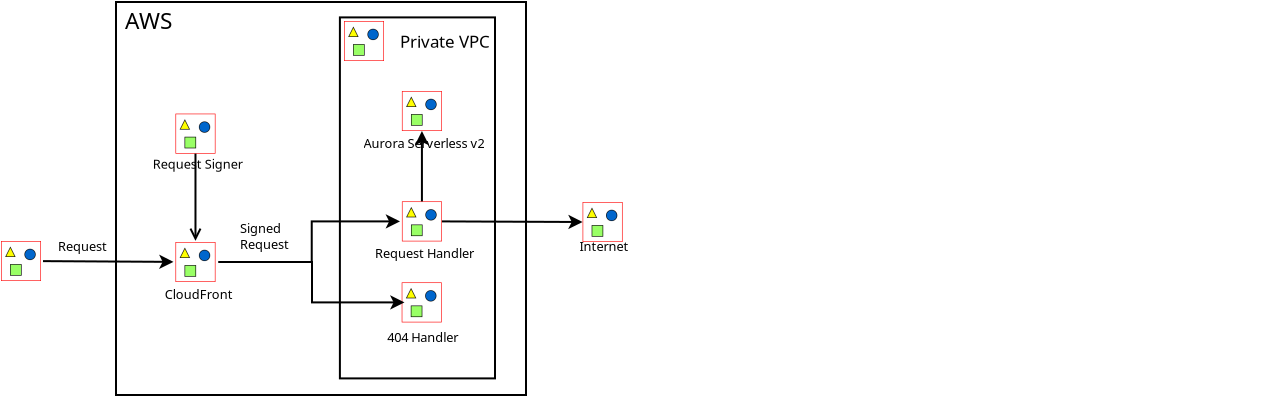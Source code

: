 <?xml version="1.0" encoding="UTF-8"?>
<dia:diagram xmlns:dia="http://www.lysator.liu.se/~alla/dia/">
  <dia:layer name="Background" visible="true" active="true">
    <dia:object type="Standard - Text" version="1" id="O0">
      <dia:attribute name="obj_pos">
        <dia:point val="64.95,21.4"/>
      </dia:attribute>
      <dia:attribute name="obj_bb">
        <dia:rectangle val="64.95,20.76;64.95,21.532"/>
      </dia:attribute>
      <dia:attribute name="text">
        <dia:composite type="text">
          <dia:attribute name="string">
            <dia:string>##</dia:string>
          </dia:attribute>
          <dia:attribute name="font">
            <dia:font family="sans" style="0" name="Helvetica"/>
          </dia:attribute>
          <dia:attribute name="height">
            <dia:real val="0.8"/>
          </dia:attribute>
          <dia:attribute name="pos">
            <dia:point val="64.95,21.4"/>
          </dia:attribute>
          <dia:attribute name="color">
            <dia:color val="#000000"/>
          </dia:attribute>
          <dia:attribute name="alignment">
            <dia:enum val="0"/>
          </dia:attribute>
        </dia:composite>
      </dia:attribute>
      <dia:attribute name="valign">
        <dia:enum val="3"/>
      </dia:attribute>
    </dia:object>
    <dia:group>
      <dia:group>
        <dia:object type="Standard - Box" version="0" id="O1">
          <dia:attribute name="obj_pos">
            <dia:point val="6.6,0.75"/>
          </dia:attribute>
          <dia:attribute name="obj_bb">
            <dia:rectangle val="6.55,0.7;27.15,20.45"/>
          </dia:attribute>
          <dia:attribute name="elem_corner">
            <dia:point val="6.6,0.75"/>
          </dia:attribute>
          <dia:attribute name="elem_width">
            <dia:real val="20.5"/>
          </dia:attribute>
          <dia:attribute name="elem_height">
            <dia:real val="19.65"/>
          </dia:attribute>
          <dia:attribute name="show_background">
            <dia:boolean val="true"/>
          </dia:attribute>
        </dia:object>
        <dia:object type="Standard - Text" version="1" id="O2">
          <dia:attribute name="obj_pos">
            <dia:point val="7.05,2.1"/>
          </dia:attribute>
          <dia:attribute name="obj_bb">
            <dia:rectangle val="7.05,0.97;9.377,2.333"/>
          </dia:attribute>
          <dia:attribute name="text">
            <dia:composite type="text">
              <dia:attribute name="string">
                <dia:string>#AWS#</dia:string>
              </dia:attribute>
              <dia:attribute name="font">
                <dia:font family="sans" style="0" name="Helvetica"/>
              </dia:attribute>
              <dia:attribute name="height">
                <dia:real val="1.411"/>
              </dia:attribute>
              <dia:attribute name="pos">
                <dia:point val="7.05,2.1"/>
              </dia:attribute>
              <dia:attribute name="color">
                <dia:color val="#000000"/>
              </dia:attribute>
              <dia:attribute name="alignment">
                <dia:enum val="0"/>
              </dia:attribute>
            </dia:composite>
          </dia:attribute>
          <dia:attribute name="valign">
            <dia:enum val="3"/>
          </dia:attribute>
        </dia:object>
      </dia:group>
      <dia:group>
        <dia:object type="Standard - Image" version="0" id="O3">
          <dia:attribute name="obj_pos">
            <dia:point val="0.85,12.7"/>
          </dia:attribute>
          <dia:attribute name="obj_bb">
            <dia:rectangle val="0.8,12.65;2.9,14.75"/>
          </dia:attribute>
          <dia:attribute name="elem_corner">
            <dia:point val="0.85,12.7"/>
          </dia:attribute>
          <dia:attribute name="elem_width">
            <dia:real val="2"/>
          </dia:attribute>
          <dia:attribute name="elem_height">
            <dia:real val="2"/>
          </dia:attribute>
          <dia:attribute name="draw_border">
            <dia:boolean val="false"/>
          </dia:attribute>
          <dia:attribute name="keep_aspect">
            <dia:boolean val="true"/>
          </dia:attribute>
          <dia:attribute name="file">
            <dia:string>#Res_User_48_Light.png#</dia:string>
          </dia:attribute>
        </dia:object>
        <dia:group>
          <dia:object type="Standard - Box" version="0" id="O4">
            <dia:attribute name="obj_pos">
              <dia:point val="17.795,1.52"/>
            </dia:attribute>
            <dia:attribute name="obj_bb">
              <dia:rectangle val="17.745,1.47;25.6,19.62"/>
            </dia:attribute>
            <dia:attribute name="elem_corner">
              <dia:point val="17.795,1.52"/>
            </dia:attribute>
            <dia:attribute name="elem_width">
              <dia:real val="7.755"/>
            </dia:attribute>
            <dia:attribute name="elem_height">
              <dia:real val="18.05"/>
            </dia:attribute>
            <dia:attribute name="show_background">
              <dia:boolean val="true"/>
            </dia:attribute>
          </dia:object>
          <dia:object type="Standard - Text" version="1" id="O5">
            <dia:attribute name="obj_pos">
              <dia:point val="20.795,3.036"/>
            </dia:attribute>
            <dia:attribute name="obj_bb">
              <dia:rectangle val="20.795,2.189;25.102,3.211"/>
            </dia:attribute>
            <dia:attribute name="text">
              <dia:composite type="text">
                <dia:attribute name="string">
                  <dia:string>#Private VPC#</dia:string>
                </dia:attribute>
                <dia:attribute name="font">
                  <dia:font family="sans" style="0" name="Helvetica"/>
                </dia:attribute>
                <dia:attribute name="height">
                  <dia:real val="1.058"/>
                </dia:attribute>
                <dia:attribute name="pos">
                  <dia:point val="20.795,3.036"/>
                </dia:attribute>
                <dia:attribute name="color">
                  <dia:color val="#000000"/>
                </dia:attribute>
                <dia:attribute name="alignment">
                  <dia:enum val="0"/>
                </dia:attribute>
              </dia:composite>
            </dia:attribute>
            <dia:attribute name="valign">
              <dia:enum val="3"/>
            </dia:attribute>
          </dia:object>
          <dia:object type="Standard - Image" version="0" id="O6">
            <dia:attribute name="obj_pos">
              <dia:point val="18,1.7"/>
            </dia:attribute>
            <dia:attribute name="obj_bb">
              <dia:rectangle val="17.95,1.65;20.05,3.75"/>
            </dia:attribute>
            <dia:attribute name="elem_corner">
              <dia:point val="18,1.7"/>
            </dia:attribute>
            <dia:attribute name="elem_width">
              <dia:real val="2"/>
            </dia:attribute>
            <dia:attribute name="elem_height">
              <dia:real val="2"/>
            </dia:attribute>
            <dia:attribute name="draw_border">
              <dia:boolean val="false"/>
            </dia:attribute>
            <dia:attribute name="keep_aspect">
              <dia:boolean val="true"/>
            </dia:attribute>
            <dia:attribute name="file">
              <dia:string>#Res_Amazon-VPC_NAT-Gateway_48.png#</dia:string>
            </dia:attribute>
          </dia:object>
        </dia:group>
        <dia:group>
          <dia:object type="Standard - Image" version="0" id="O7">
            <dia:attribute name="obj_pos">
              <dia:point val="9.574,6.332"/>
            </dia:attribute>
            <dia:attribute name="obj_bb">
              <dia:rectangle val="9.524,6.282;11.624,8.383"/>
            </dia:attribute>
            <dia:attribute name="elem_corner">
              <dia:point val="9.574,6.332"/>
            </dia:attribute>
            <dia:attribute name="elem_width">
              <dia:real val="2"/>
            </dia:attribute>
            <dia:attribute name="elem_height">
              <dia:real val="2"/>
            </dia:attribute>
            <dia:attribute name="draw_border">
              <dia:boolean val="false"/>
            </dia:attribute>
            <dia:attribute name="keep_aspect">
              <dia:boolean val="true"/>
            </dia:attribute>
            <dia:attribute name="file">
              <dia:string>#Arch_AWS-Lambda_48.png#</dia:string>
            </dia:attribute>
          </dia:object>
          <dia:object type="Standard - Text" version="1" id="O8">
            <dia:attribute name="obj_pos">
              <dia:point val="8.439,9.082"/>
            </dia:attribute>
            <dia:attribute name="obj_bb">
              <dia:rectangle val="8.439,8.443;12.709,9.215"/>
            </dia:attribute>
            <dia:attribute name="text">
              <dia:composite type="text">
                <dia:attribute name="string">
                  <dia:string>#Request Signer#</dia:string>
                </dia:attribute>
                <dia:attribute name="font">
                  <dia:font family="sans" style="0" name="Helvetica"/>
                </dia:attribute>
                <dia:attribute name="height">
                  <dia:real val="0.8"/>
                </dia:attribute>
                <dia:attribute name="pos">
                  <dia:point val="8.439,9.082"/>
                </dia:attribute>
                <dia:attribute name="color">
                  <dia:color val="#000000"/>
                </dia:attribute>
                <dia:attribute name="alignment">
                  <dia:enum val="0"/>
                </dia:attribute>
              </dia:composite>
            </dia:attribute>
            <dia:attribute name="valign">
              <dia:enum val="3"/>
            </dia:attribute>
          </dia:object>
        </dia:group>
        <dia:group>
          <dia:object type="Standard - Image" version="0" id="O9">
            <dia:attribute name="obj_pos">
              <dia:point val="20.896,5.2"/>
            </dia:attribute>
            <dia:attribute name="obj_bb">
              <dia:rectangle val="20.846,5.15;22.946,7.25"/>
            </dia:attribute>
            <dia:attribute name="elem_corner">
              <dia:point val="20.896,5.2"/>
            </dia:attribute>
            <dia:attribute name="elem_width">
              <dia:real val="2"/>
            </dia:attribute>
            <dia:attribute name="elem_height">
              <dia:real val="2"/>
            </dia:attribute>
            <dia:attribute name="draw_border">
              <dia:boolean val="false"/>
            </dia:attribute>
            <dia:attribute name="keep_aspect">
              <dia:boolean val="true"/>
            </dia:attribute>
            <dia:attribute name="file">
              <dia:string>#Arch_Amazon-Aurora_48.png#</dia:string>
            </dia:attribute>
          </dia:object>
          <dia:object type="Standard - Text" version="1" id="O10">
            <dia:attribute name="obj_pos">
              <dia:point val="18.975,8.05"/>
            </dia:attribute>
            <dia:attribute name="obj_bb">
              <dia:rectangle val="18.975,7.41;24.797,8.182"/>
            </dia:attribute>
            <dia:attribute name="text">
              <dia:composite type="text">
                <dia:attribute name="string">
                  <dia:string>#Aurora Serverless v2#</dia:string>
                </dia:attribute>
                <dia:attribute name="font">
                  <dia:font family="sans" style="0" name="Helvetica"/>
                </dia:attribute>
                <dia:attribute name="height">
                  <dia:real val="0.8"/>
                </dia:attribute>
                <dia:attribute name="pos">
                  <dia:point val="18.975,8.05"/>
                </dia:attribute>
                <dia:attribute name="color">
                  <dia:color val="#000000"/>
                </dia:attribute>
                <dia:attribute name="alignment">
                  <dia:enum val="0"/>
                </dia:attribute>
              </dia:composite>
            </dia:attribute>
            <dia:attribute name="valign">
              <dia:enum val="3"/>
            </dia:attribute>
          </dia:object>
        </dia:group>
        <dia:group>
          <dia:object type="Standard - Image" version="0" id="O11">
            <dia:attribute name="obj_pos">
              <dia:point val="29.93,10.75"/>
            </dia:attribute>
            <dia:attribute name="obj_bb">
              <dia:rectangle val="29.88,10.7;31.98,12.8"/>
            </dia:attribute>
            <dia:attribute name="elem_corner">
              <dia:point val="29.93,10.75"/>
            </dia:attribute>
            <dia:attribute name="elem_width">
              <dia:real val="2"/>
            </dia:attribute>
            <dia:attribute name="elem_height">
              <dia:real val="2"/>
            </dia:attribute>
            <dia:attribute name="draw_border">
              <dia:boolean val="false"/>
            </dia:attribute>
            <dia:attribute name="keep_aspect">
              <dia:boolean val="true"/>
            </dia:attribute>
            <dia:attribute name="file">
              <dia:string>#Res_Globe_48_Light.png#</dia:string>
            </dia:attribute>
          </dia:object>
          <dia:object type="Standard - Text" version="1" id="O12">
            <dia:attribute name="obj_pos">
              <dia:point val="29.775,13.2"/>
            </dia:attribute>
            <dia:attribute name="obj_bb">
              <dia:rectangle val="29.775,12.56;32.065,13.332"/>
            </dia:attribute>
            <dia:attribute name="text">
              <dia:composite type="text">
                <dia:attribute name="string">
                  <dia:string>#Internet#</dia:string>
                </dia:attribute>
                <dia:attribute name="font">
                  <dia:font family="sans" style="0" name="Helvetica"/>
                </dia:attribute>
                <dia:attribute name="height">
                  <dia:real val="0.8"/>
                </dia:attribute>
                <dia:attribute name="pos">
                  <dia:point val="29.775,13.2"/>
                </dia:attribute>
                <dia:attribute name="color">
                  <dia:color val="#000000"/>
                </dia:attribute>
                <dia:attribute name="alignment">
                  <dia:enum val="0"/>
                </dia:attribute>
              </dia:composite>
            </dia:attribute>
            <dia:attribute name="valign">
              <dia:enum val="3"/>
            </dia:attribute>
          </dia:object>
        </dia:group>
        <dia:group>
          <dia:object type="Standard - Image" version="0" id="O13">
            <dia:attribute name="obj_pos">
              <dia:point val="20.896,10.72"/>
            </dia:attribute>
            <dia:attribute name="obj_bb">
              <dia:rectangle val="20.846,10.67;22.946,12.77"/>
            </dia:attribute>
            <dia:attribute name="elem_corner">
              <dia:point val="20.896,10.72"/>
            </dia:attribute>
            <dia:attribute name="elem_width">
              <dia:real val="2"/>
            </dia:attribute>
            <dia:attribute name="elem_height">
              <dia:real val="2"/>
            </dia:attribute>
            <dia:attribute name="draw_border">
              <dia:boolean val="false"/>
            </dia:attribute>
            <dia:attribute name="keep_aspect">
              <dia:boolean val="true"/>
            </dia:attribute>
            <dia:attribute name="file">
              <dia:string>#Arch_AWS-Lambda_48.png#</dia:string>
            </dia:attribute>
          </dia:object>
          <dia:object type="Standard - Text" version="1" id="O14">
            <dia:attribute name="obj_pos">
              <dia:point val="19.546,13.55"/>
            </dia:attribute>
            <dia:attribute name="obj_bb">
              <dia:rectangle val="19.546,12.91;24.226,13.682"/>
            </dia:attribute>
            <dia:attribute name="text">
              <dia:composite type="text">
                <dia:attribute name="string">
                  <dia:string>#Request Handler#</dia:string>
                </dia:attribute>
                <dia:attribute name="font">
                  <dia:font family="sans" style="0" name="Helvetica"/>
                </dia:attribute>
                <dia:attribute name="height">
                  <dia:real val="0.8"/>
                </dia:attribute>
                <dia:attribute name="pos">
                  <dia:point val="19.546,13.55"/>
                </dia:attribute>
                <dia:attribute name="color">
                  <dia:color val="#000000"/>
                </dia:attribute>
                <dia:attribute name="alignment">
                  <dia:enum val="0"/>
                </dia:attribute>
              </dia:composite>
            </dia:attribute>
            <dia:attribute name="valign">
              <dia:enum val="3"/>
            </dia:attribute>
          </dia:object>
        </dia:group>
        <dia:group>
          <dia:object type="Standard - Image" version="0" id="O15">
            <dia:attribute name="obj_pos">
              <dia:point val="9.574,12.75"/>
            </dia:attribute>
            <dia:attribute name="obj_bb">
              <dia:rectangle val="9.524,12.7;11.624,14.8"/>
            </dia:attribute>
            <dia:attribute name="elem_corner">
              <dia:point val="9.574,12.75"/>
            </dia:attribute>
            <dia:attribute name="elem_width">
              <dia:real val="2"/>
            </dia:attribute>
            <dia:attribute name="elem_height">
              <dia:real val="2"/>
            </dia:attribute>
            <dia:attribute name="draw_border">
              <dia:boolean val="false"/>
            </dia:attribute>
            <dia:attribute name="keep_aspect">
              <dia:boolean val="true"/>
            </dia:attribute>
            <dia:attribute name="file">
              <dia:string>#Arch_Amazon-CloudFront_48.png#</dia:string>
            </dia:attribute>
          </dia:object>
          <dia:object type="Standard - Text" version="1" id="O16">
            <dia:attribute name="obj_pos">
              <dia:point val="9.035,15.6"/>
            </dia:attribute>
            <dia:attribute name="obj_bb">
              <dia:rectangle val="9.035,14.96;12.113,15.732"/>
            </dia:attribute>
            <dia:attribute name="text">
              <dia:composite type="text">
                <dia:attribute name="string">
                  <dia:string>#CloudFront#</dia:string>
                </dia:attribute>
                <dia:attribute name="font">
                  <dia:font family="sans" style="0" name="Helvetica"/>
                </dia:attribute>
                <dia:attribute name="height">
                  <dia:real val="0.8"/>
                </dia:attribute>
                <dia:attribute name="pos">
                  <dia:point val="9.035,15.6"/>
                </dia:attribute>
                <dia:attribute name="color">
                  <dia:color val="#000000"/>
                </dia:attribute>
                <dia:attribute name="alignment">
                  <dia:enum val="0"/>
                </dia:attribute>
              </dia:composite>
            </dia:attribute>
            <dia:attribute name="valign">
              <dia:enum val="3"/>
            </dia:attribute>
          </dia:object>
        </dia:group>
        <dia:group>
          <dia:object type="Standard - Image" version="0" id="O17">
            <dia:attribute name="obj_pos">
              <dia:point val="20.886,14.77"/>
            </dia:attribute>
            <dia:attribute name="obj_bb">
              <dia:rectangle val="20.836,14.72;22.936,16.82"/>
            </dia:attribute>
            <dia:attribute name="elem_corner">
              <dia:point val="20.886,14.77"/>
            </dia:attribute>
            <dia:attribute name="elem_width">
              <dia:real val="2"/>
            </dia:attribute>
            <dia:attribute name="elem_height">
              <dia:real val="2"/>
            </dia:attribute>
            <dia:attribute name="draw_border">
              <dia:boolean val="false"/>
            </dia:attribute>
            <dia:attribute name="keep_aspect">
              <dia:boolean val="true"/>
            </dia:attribute>
            <dia:attribute name="file">
              <dia:string>#Arch_AWS-Lambda_48.png#</dia:string>
            </dia:attribute>
          </dia:object>
          <dia:object type="Standard - Text" version="1" id="O18">
            <dia:attribute name="obj_pos">
              <dia:point val="20.164,17.75"/>
            </dia:attribute>
            <dia:attribute name="obj_bb">
              <dia:rectangle val="20.164,17.11;23.609,17.883"/>
            </dia:attribute>
            <dia:attribute name="text">
              <dia:composite type="text">
                <dia:attribute name="string">
                  <dia:string>#404 Handler#</dia:string>
                </dia:attribute>
                <dia:attribute name="font">
                  <dia:font family="sans" style="0" name="Helvetica"/>
                </dia:attribute>
                <dia:attribute name="height">
                  <dia:real val="0.8"/>
                </dia:attribute>
                <dia:attribute name="pos">
                  <dia:point val="20.164,17.75"/>
                </dia:attribute>
                <dia:attribute name="color">
                  <dia:color val="#000000"/>
                </dia:attribute>
                <dia:attribute name="alignment">
                  <dia:enum val="0"/>
                </dia:attribute>
              </dia:composite>
            </dia:attribute>
            <dia:attribute name="valign">
              <dia:enum val="3"/>
            </dia:attribute>
          </dia:object>
        </dia:group>
        <dia:object type="Standard - Line" version="0" id="O19">
          <dia:attribute name="obj_pos">
            <dia:point val="22.896,11.72"/>
          </dia:attribute>
          <dia:attribute name="obj_bb">
            <dia:rectangle val="22.846,11.386;30.041,12.109"/>
          </dia:attribute>
          <dia:attribute name="conn_endpoints">
            <dia:point val="22.896,11.72"/>
            <dia:point val="29.93,11.75"/>
          </dia:attribute>
          <dia:attribute name="numcp">
            <dia:int val="1"/>
          </dia:attribute>
          <dia:attribute name="end_arrow">
            <dia:enum val="22"/>
          </dia:attribute>
          <dia:attribute name="end_arrow_length">
            <dia:real val="0.5"/>
          </dia:attribute>
          <dia:attribute name="end_arrow_width">
            <dia:real val="0.5"/>
          </dia:attribute>
        </dia:object>
        <dia:object type="Standard - Line" version="0" id="O20">
          <dia:attribute name="obj_pos">
            <dia:point val="10.574,12.692"/>
          </dia:attribute>
          <dia:attribute name="obj_bb">
            <dia:rectangle val="10.243,8.283;10.905,12.742"/>
          </dia:attribute>
          <dia:attribute name="conn_endpoints">
            <dia:point val="10.574,12.692"/>
            <dia:point val="10.574,8.332"/>
          </dia:attribute>
          <dia:attribute name="numcp">
            <dia:int val="1"/>
          </dia:attribute>
          <dia:attribute name="start_arrow">
            <dia:enum val="1"/>
          </dia:attribute>
          <dia:attribute name="start_arrow_length">
            <dia:real val="0.5"/>
          </dia:attribute>
          <dia:attribute name="start_arrow_width">
            <dia:real val="0.5"/>
          </dia:attribute>
        </dia:object>
        <dia:group>
          <dia:object type="Standard - ZigZagLine" version="1" id="O21">
            <dia:attribute name="obj_pos">
              <dia:point val="11.724,13.75"/>
            </dia:attribute>
            <dia:attribute name="obj_bb">
              <dia:rectangle val="11.674,11.358;20.912,13.8"/>
            </dia:attribute>
            <dia:attribute name="orth_points">
              <dia:point val="11.724,13.75"/>
              <dia:point val="16.387,13.75"/>
              <dia:point val="16.387,11.72"/>
              <dia:point val="20.8,11.72"/>
            </dia:attribute>
            <dia:attribute name="orth_orient">
              <dia:enum val="0"/>
              <dia:enum val="1"/>
              <dia:enum val="0"/>
            </dia:attribute>
            <dia:attribute name="autorouting">
              <dia:boolean val="true"/>
            </dia:attribute>
            <dia:attribute name="end_arrow">
              <dia:enum val="22"/>
            </dia:attribute>
            <dia:attribute name="end_arrow_length">
              <dia:real val="0.5"/>
            </dia:attribute>
            <dia:attribute name="end_arrow_width">
              <dia:real val="0.5"/>
            </dia:attribute>
          </dia:object>
          <dia:object type="Standard - ZigZagLine" version="1" id="O22">
            <dia:attribute name="obj_pos">
              <dia:point val="11.724,13.75"/>
            </dia:attribute>
            <dia:attribute name="obj_bb">
              <dia:rectangle val="11.674,13.7;21.134,16.132"/>
            </dia:attribute>
            <dia:attribute name="orth_points">
              <dia:point val="11.724,13.75"/>
              <dia:point val="16.4,13.75"/>
              <dia:point val="16.4,15.77"/>
              <dia:point val="21.023,15.77"/>
            </dia:attribute>
            <dia:attribute name="orth_orient">
              <dia:enum val="0"/>
              <dia:enum val="1"/>
              <dia:enum val="0"/>
            </dia:attribute>
            <dia:attribute name="autorouting">
              <dia:boolean val="false"/>
            </dia:attribute>
            <dia:attribute name="end_arrow">
              <dia:enum val="22"/>
            </dia:attribute>
            <dia:attribute name="end_arrow_length">
              <dia:real val="0.5"/>
            </dia:attribute>
            <dia:attribute name="end_arrow_width">
              <dia:real val="0.5"/>
            </dia:attribute>
          </dia:object>
          <dia:object type="Standard - Text" version="1" id="O23">
            <dia:attribute name="obj_pos">
              <dia:point val="12.8,12.3"/>
            </dia:attribute>
            <dia:attribute name="obj_bb">
              <dia:rectangle val="12.8,11.66;15.085,13.232"/>
            </dia:attribute>
            <dia:attribute name="text">
              <dia:composite type="text">
                <dia:attribute name="string">
                  <dia:string>#Signed
Request#</dia:string>
                </dia:attribute>
                <dia:attribute name="font">
                  <dia:font family="sans" style="0" name="Helvetica"/>
                </dia:attribute>
                <dia:attribute name="height">
                  <dia:real val="0.8"/>
                </dia:attribute>
                <dia:attribute name="pos">
                  <dia:point val="12.8,12.3"/>
                </dia:attribute>
                <dia:attribute name="color">
                  <dia:color val="#000000"/>
                </dia:attribute>
                <dia:attribute name="alignment">
                  <dia:enum val="0"/>
                </dia:attribute>
              </dia:composite>
            </dia:attribute>
            <dia:attribute name="valign">
              <dia:enum val="3"/>
            </dia:attribute>
          </dia:object>
        </dia:group>
        <dia:object type="Standard - Line" version="0" id="O24">
          <dia:attribute name="obj_pos">
            <dia:point val="21.896,10.72"/>
          </dia:attribute>
          <dia:attribute name="obj_bb">
            <dia:rectangle val="21.534,7.088;22.258,10.77"/>
          </dia:attribute>
          <dia:attribute name="conn_endpoints">
            <dia:point val="21.896,10.72"/>
            <dia:point val="21.896,7.2"/>
          </dia:attribute>
          <dia:attribute name="numcp">
            <dia:int val="1"/>
          </dia:attribute>
          <dia:attribute name="end_arrow">
            <dia:enum val="22"/>
          </dia:attribute>
          <dia:attribute name="end_arrow_length">
            <dia:real val="0.5"/>
          </dia:attribute>
          <dia:attribute name="end_arrow_width">
            <dia:real val="0.5"/>
          </dia:attribute>
        </dia:object>
        <dia:group>
          <dia:object type="Standard - Text" version="1" id="O25">
            <dia:attribute name="obj_pos">
              <dia:point val="3.7,13.2"/>
            </dia:attribute>
            <dia:attribute name="obj_bb">
              <dia:rectangle val="3.7,12.56;5.985,13.332"/>
            </dia:attribute>
            <dia:attribute name="text">
              <dia:composite type="text">
                <dia:attribute name="string">
                  <dia:string>#Request#</dia:string>
                </dia:attribute>
                <dia:attribute name="font">
                  <dia:font family="sans" style="0" name="Helvetica"/>
                </dia:attribute>
                <dia:attribute name="height">
                  <dia:real val="0.8"/>
                </dia:attribute>
                <dia:attribute name="pos">
                  <dia:point val="3.7,13.2"/>
                </dia:attribute>
                <dia:attribute name="color">
                  <dia:color val="#000000"/>
                </dia:attribute>
                <dia:attribute name="alignment">
                  <dia:enum val="0"/>
                </dia:attribute>
              </dia:composite>
            </dia:attribute>
            <dia:attribute name="valign">
              <dia:enum val="3"/>
            </dia:attribute>
          </dia:object>
          <dia:object type="Standard - Line" version="0" id="O26">
            <dia:attribute name="obj_pos">
              <dia:point val="2.95,13.706"/>
            </dia:attribute>
            <dia:attribute name="obj_bb">
              <dia:rectangle val="2.899,13.378;9.586,14.102"/>
            </dia:attribute>
            <dia:attribute name="conn_endpoints">
              <dia:point val="2.95,13.706"/>
              <dia:point val="9.474,13.744"/>
            </dia:attribute>
            <dia:attribute name="numcp">
              <dia:int val="1"/>
            </dia:attribute>
            <dia:attribute name="end_arrow">
              <dia:enum val="22"/>
            </dia:attribute>
            <dia:attribute name="end_arrow_length">
              <dia:real val="0.5"/>
            </dia:attribute>
            <dia:attribute name="end_arrow_width">
              <dia:real val="0.5"/>
            </dia:attribute>
          </dia:object>
        </dia:group>
      </dia:group>
    </dia:group>
  </dia:layer>
</dia:diagram>
